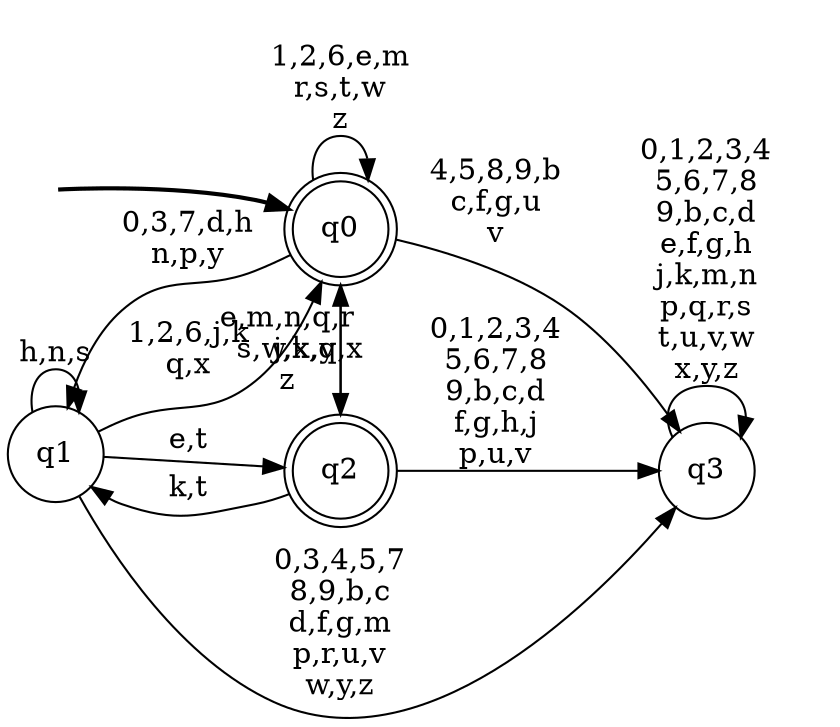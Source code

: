 digraph BlueStar {
__start0 [style = invis, shape = none, label = "", width = 0, height = 0];

rankdir=LR;
size="8,5";

s0 [style="rounded,filled", color="black", fillcolor="white" shape="doublecircle", label="q0"];
s1 [style="filled", color="black", fillcolor="white" shape="circle", label="q1"];
s2 [style="rounded,filled", color="black", fillcolor="white" shape="doublecircle", label="q2"];
s3 [style="filled", color="black", fillcolor="white" shape="circle", label="q3"];
subgraph cluster_main { 
	graph [pad=".75", ranksep="0.15", nodesep="0.15"];
	 style=invis; 
	__start0 -> s0 [penwidth=2];
}
s0 -> s0 [label="1,2,6,e,m\nr,s,t,w\nz"];
s0 -> s1 [label="0,3,7,d,h\nn,p,y"];
s0 -> s2 [label="j,k,q,x"];
s0 -> s3 [label="4,5,8,9,b\nc,f,g,u\nv"];
s1 -> s0 [label="1,2,6,j,k\nq,x"];
s1 -> s1 [label="h,n,s"];
s1 -> s2 [label="e,t"];
s1 -> s3 [label="0,3,4,5,7\n8,9,b,c\nd,f,g,m\np,r,u,v\nw,y,z"];
s2 -> s0 [label="e,m,n,q,r\ns,w,x,y\nz"];
s2 -> s1 [label="k,t"];
s2 -> s3 [label="0,1,2,3,4\n5,6,7,8\n9,b,c,d\nf,g,h,j\np,u,v"];
s3 -> s3 [label="0,1,2,3,4\n5,6,7,8\n9,b,c,d\ne,f,g,h\nj,k,m,n\np,q,r,s\nt,u,v,w\nx,y,z"];

}